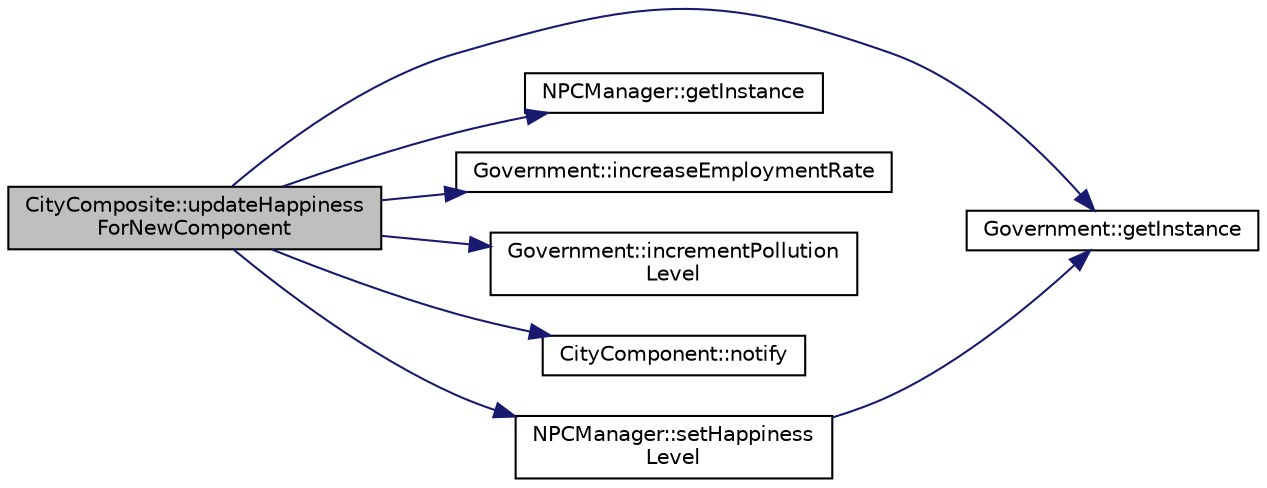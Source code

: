 digraph "CityComposite::updateHappinessForNewComponent"
{
 // LATEX_PDF_SIZE
  edge [fontname="Helvetica",fontsize="10",labelfontname="Helvetica",labelfontsize="10"];
  node [fontname="Helvetica",fontsize="10",shape=record];
  rankdir="LR";
  Node1 [label="CityComposite::updateHappiness\lForNewComponent",height=0.2,width=0.4,color="black", fillcolor="grey75", style="filled", fontcolor="black",tooltip="Updates the city’s happiness level based on the addition of a new component."];
  Node1 -> Node2 [color="midnightblue",fontsize="10",style="solid",fontname="Helvetica"];
  Node2 [label="Government::getInstance",height=0.2,width=0.4,color="black", fillcolor="white", style="filled",URL="$classGovernment.html#a18e3da6a1d6cae38f6eea1d50fe77288",tooltip="Retrieves the singleton instance of the Government class."];
  Node1 -> Node3 [color="midnightblue",fontsize="10",style="solid",fontname="Helvetica"];
  Node3 [label="NPCManager::getInstance",height=0.2,width=0.4,color="black", fillcolor="white", style="filled",URL="$classNPCManager.html#a29c578e3b969f7438d6025dd3fc21c50",tooltip="Retrieves the singleton instance of NPCManager."];
  Node1 -> Node4 [color="midnightblue",fontsize="10",style="solid",fontname="Helvetica"];
  Node4 [label="Government::increaseEmploymentRate",height=0.2,width=0.4,color="black", fillcolor="white", style="filled",URL="$classGovernment.html#a37a62c0a07cabbff4f38fbdecc1a8b16",tooltip="Increases the employment rate by a specified amount."];
  Node1 -> Node5 [color="midnightblue",fontsize="10",style="solid",fontname="Helvetica"];
  Node5 [label="Government::incrementPollution\lLevel",height=0.2,width=0.4,color="black", fillcolor="white", style="filled",URL="$classGovernment.html#a80b9b35905bca60494ca649da69cd381",tooltip="Increments the pollution level by a specified amount."];
  Node1 -> Node6 [color="midnightblue",fontsize="10",style="solid",fontname="Helvetica"];
  Node6 [label="CityComponent::notify",height=0.2,width=0.4,color="black", fillcolor="white", style="filled",URL="$classCityComponent.html#a323bb79bc68085ac2256f81812a79f52",tooltip="Notifies all observers of changes in the city component."];
  Node1 -> Node7 [color="midnightblue",fontsize="10",style="solid",fontname="Helvetica"];
  Node7 [label="NPCManager::setHappiness\lLevel",height=0.2,width=0.4,color="black", fillcolor="white", style="filled",URL="$classNPCManager.html#aa5532ef54b02558f6e97c9fdea5cd98e",tooltip="Sets or adjusts the NPC happiness level."];
  Node7 -> Node2 [color="midnightblue",fontsize="10",style="solid",fontname="Helvetica"];
}
